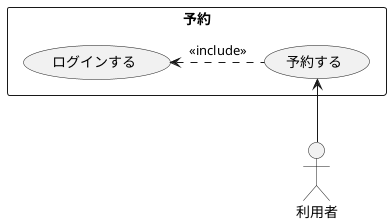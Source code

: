 @startuml ユースケース図
rectangle 予約{
    usecase ログインする
    usecase 予約する
}
予約する <-- 利用者 
ログインする <. 予約する : <<include>>
@enduml